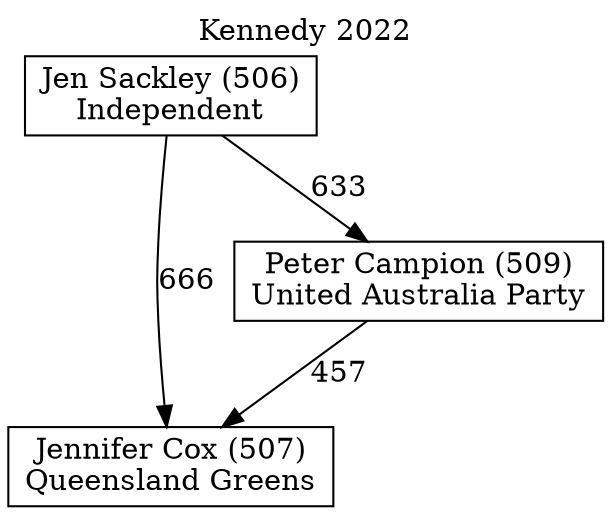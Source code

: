 // House preference flow
digraph "Jennifer Cox (507)_Kennedy_2022" {
	graph [label="Kennedy 2022" labelloc=t mclimit=10]
	node [shape=box]
	"Jen Sackley (506)" [label="Jen Sackley (506)
Independent"]
	"Jennifer Cox (507)" [label="Jennifer Cox (507)
Queensland Greens"]
	"Peter Campion (509)" [label="Peter Campion (509)
United Australia Party"]
	"Jen Sackley (506)" -> "Jennifer Cox (507)" [label=666]
	"Jen Sackley (506)" -> "Peter Campion (509)" [label=633]
	"Peter Campion (509)" -> "Jennifer Cox (507)" [label=457]
}
